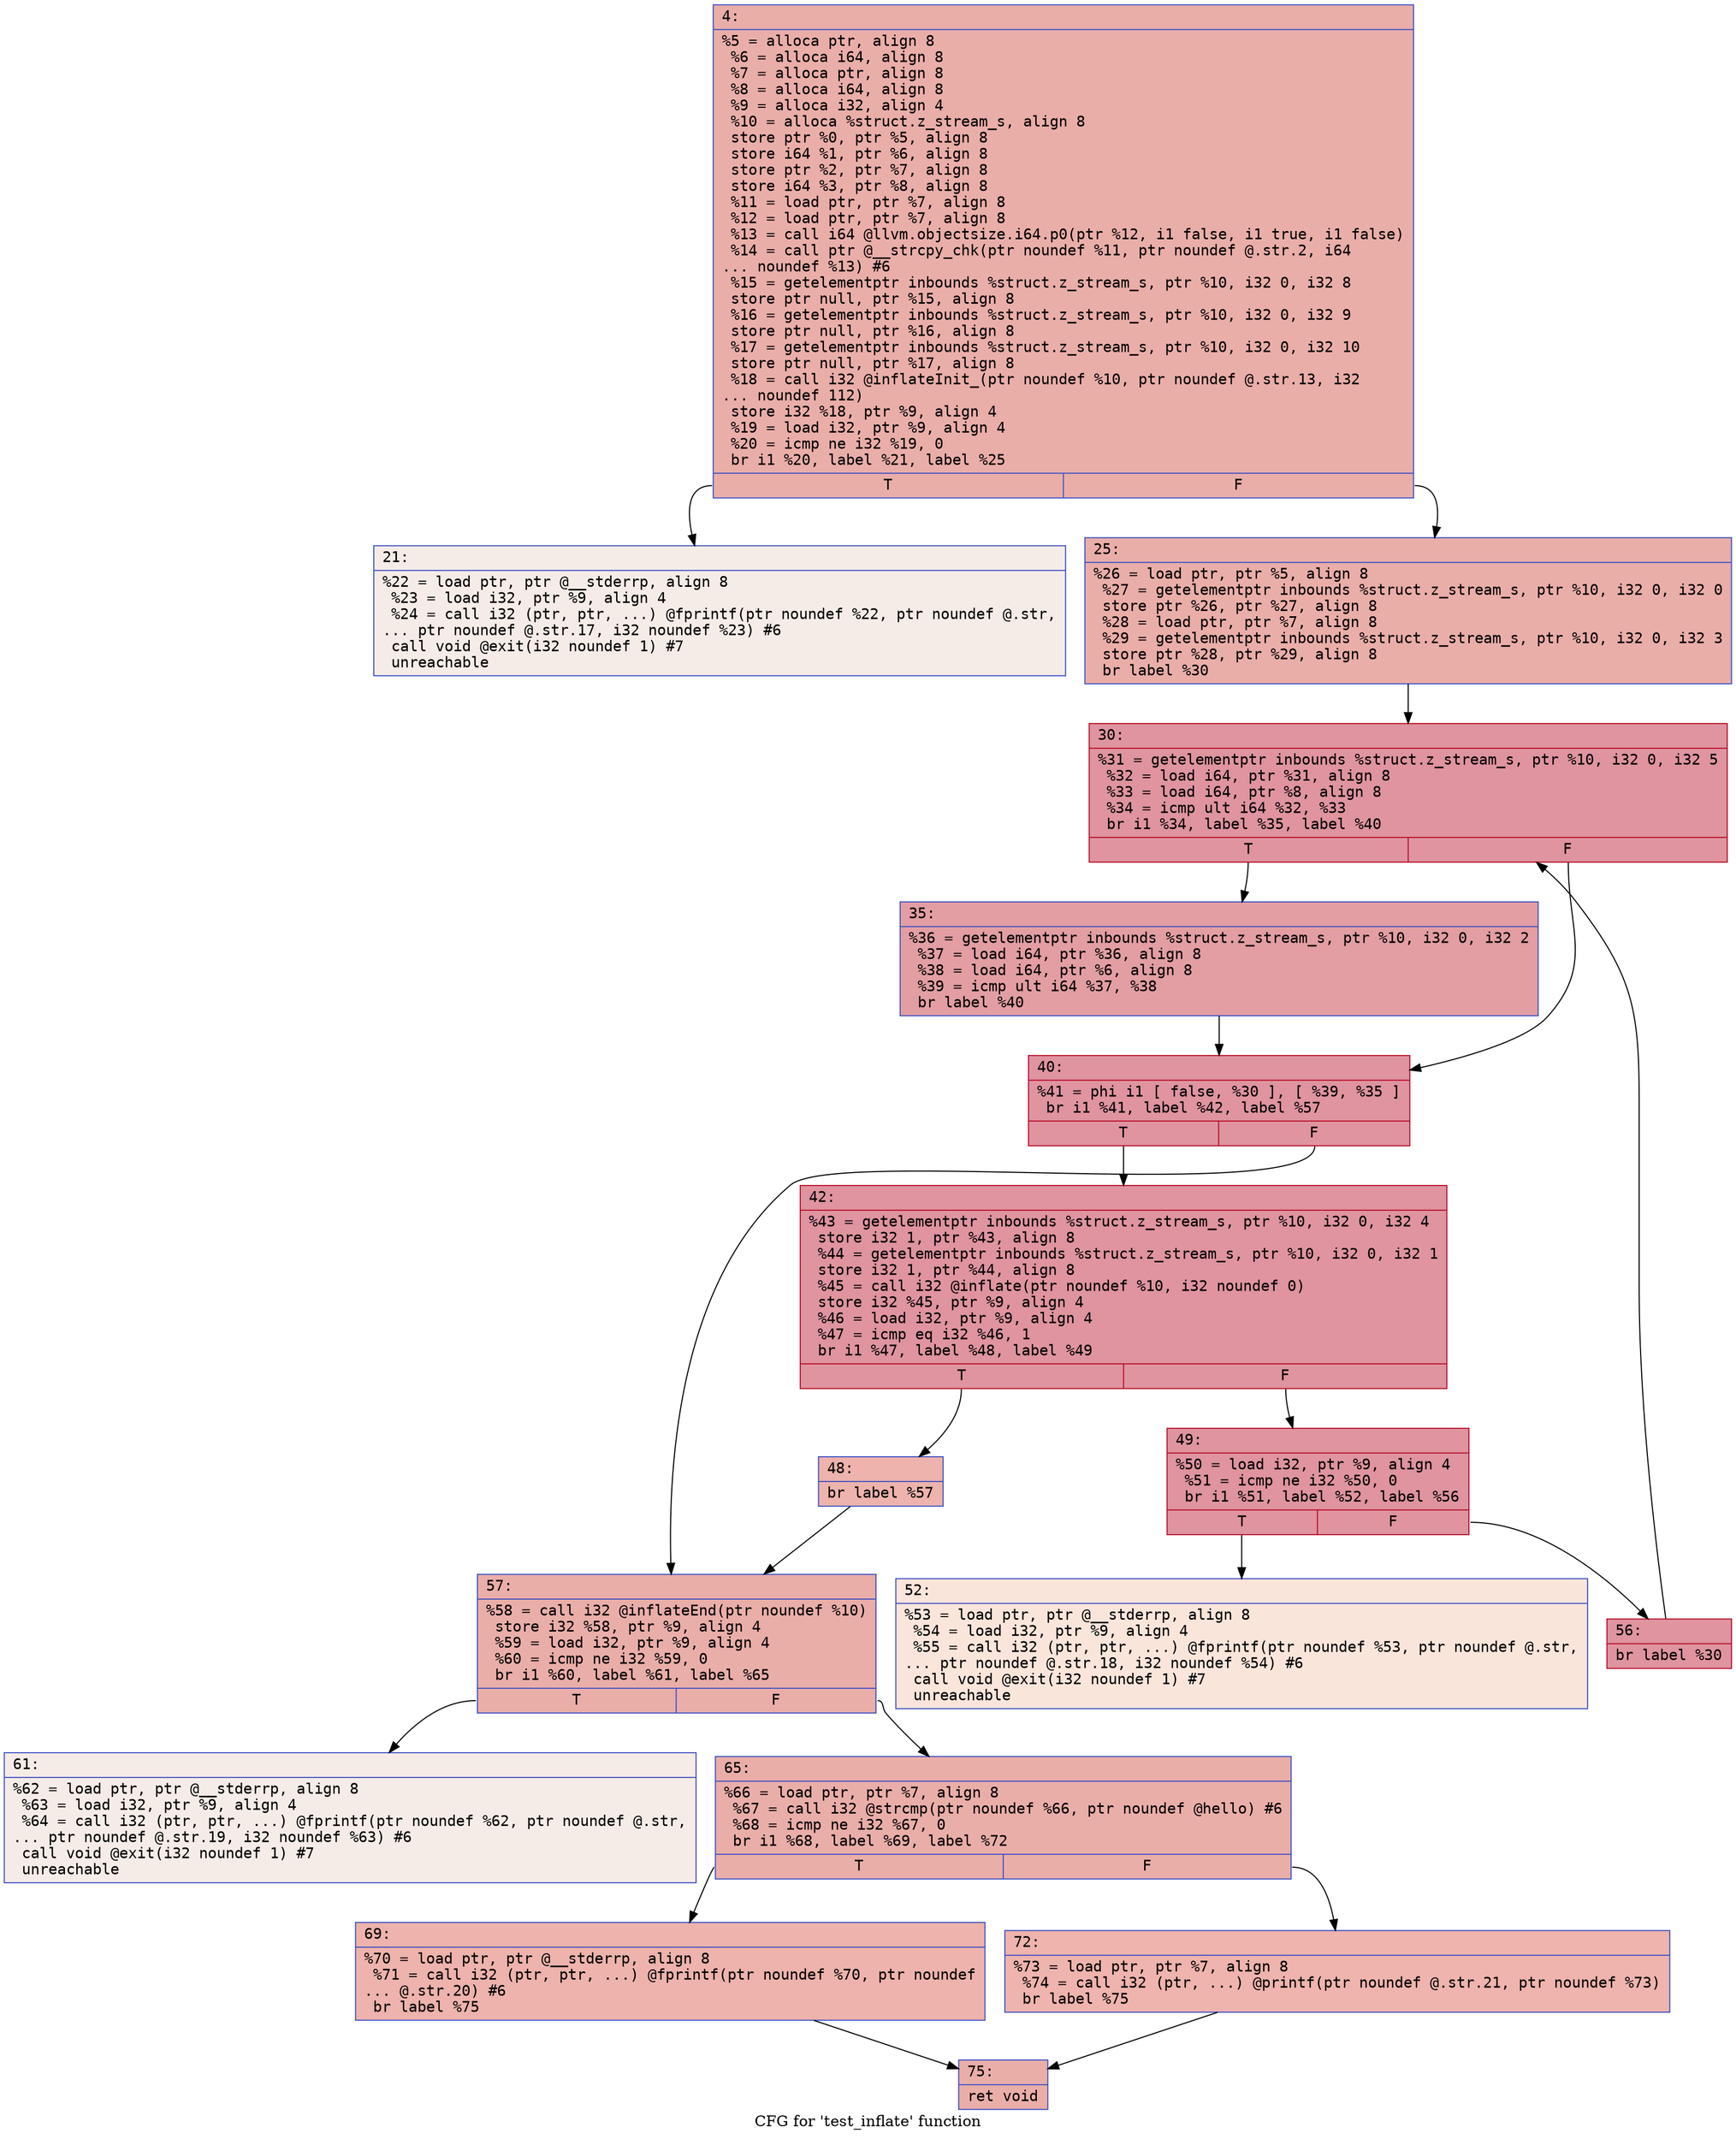 digraph "CFG for 'test_inflate' function" {
	label="CFG for 'test_inflate' function";

	Node0x600002d87020 [shape=record,color="#3d50c3ff", style=filled, fillcolor="#d0473d70" fontname="Courier",label="{4:\l|  %5 = alloca ptr, align 8\l  %6 = alloca i64, align 8\l  %7 = alloca ptr, align 8\l  %8 = alloca i64, align 8\l  %9 = alloca i32, align 4\l  %10 = alloca %struct.z_stream_s, align 8\l  store ptr %0, ptr %5, align 8\l  store i64 %1, ptr %6, align 8\l  store ptr %2, ptr %7, align 8\l  store i64 %3, ptr %8, align 8\l  %11 = load ptr, ptr %7, align 8\l  %12 = load ptr, ptr %7, align 8\l  %13 = call i64 @llvm.objectsize.i64.p0(ptr %12, i1 false, i1 true, i1 false)\l  %14 = call ptr @__strcpy_chk(ptr noundef %11, ptr noundef @.str.2, i64\l... noundef %13) #6\l  %15 = getelementptr inbounds %struct.z_stream_s, ptr %10, i32 0, i32 8\l  store ptr null, ptr %15, align 8\l  %16 = getelementptr inbounds %struct.z_stream_s, ptr %10, i32 0, i32 9\l  store ptr null, ptr %16, align 8\l  %17 = getelementptr inbounds %struct.z_stream_s, ptr %10, i32 0, i32 10\l  store ptr null, ptr %17, align 8\l  %18 = call i32 @inflateInit_(ptr noundef %10, ptr noundef @.str.13, i32\l... noundef 112)\l  store i32 %18, ptr %9, align 4\l  %19 = load i32, ptr %9, align 4\l  %20 = icmp ne i32 %19, 0\l  br i1 %20, label %21, label %25\l|{<s0>T|<s1>F}}"];
	Node0x600002d87020:s0 -> Node0x600002d871b0[tooltip="4 -> 21\nProbability 0.00%" ];
	Node0x600002d87020:s1 -> Node0x600002d87200[tooltip="4 -> 25\nProbability 100.00%" ];
	Node0x600002d871b0 [shape=record,color="#3d50c3ff", style=filled, fillcolor="#ead5c970" fontname="Courier",label="{21:\l|  %22 = load ptr, ptr @__stderrp, align 8\l  %23 = load i32, ptr %9, align 4\l  %24 = call i32 (ptr, ptr, ...) @fprintf(ptr noundef %22, ptr noundef @.str,\l... ptr noundef @.str.17, i32 noundef %23) #6\l  call void @exit(i32 noundef 1) #7\l  unreachable\l}"];
	Node0x600002d87200 [shape=record,color="#3d50c3ff", style=filled, fillcolor="#d0473d70" fontname="Courier",label="{25:\l|  %26 = load ptr, ptr %5, align 8\l  %27 = getelementptr inbounds %struct.z_stream_s, ptr %10, i32 0, i32 0\l  store ptr %26, ptr %27, align 8\l  %28 = load ptr, ptr %7, align 8\l  %29 = getelementptr inbounds %struct.z_stream_s, ptr %10, i32 0, i32 3\l  store ptr %28, ptr %29, align 8\l  br label %30\l}"];
	Node0x600002d87200 -> Node0x600002d87250[tooltip="25 -> 30\nProbability 100.00%" ];
	Node0x600002d87250 [shape=record,color="#b70d28ff", style=filled, fillcolor="#b70d2870" fontname="Courier",label="{30:\l|  %31 = getelementptr inbounds %struct.z_stream_s, ptr %10, i32 0, i32 5\l  %32 = load i64, ptr %31, align 8\l  %33 = load i64, ptr %8, align 8\l  %34 = icmp ult i64 %32, %33\l  br i1 %34, label %35, label %40\l|{<s0>T|<s1>F}}"];
	Node0x600002d87250:s0 -> Node0x600002d872a0[tooltip="30 -> 35\nProbability 50.00%" ];
	Node0x600002d87250:s1 -> Node0x600002d872f0[tooltip="30 -> 40\nProbability 50.00%" ];
	Node0x600002d872a0 [shape=record,color="#3d50c3ff", style=filled, fillcolor="#be242e70" fontname="Courier",label="{35:\l|  %36 = getelementptr inbounds %struct.z_stream_s, ptr %10, i32 0, i32 2\l  %37 = load i64, ptr %36, align 8\l  %38 = load i64, ptr %6, align 8\l  %39 = icmp ult i64 %37, %38\l  br label %40\l}"];
	Node0x600002d872a0 -> Node0x600002d872f0[tooltip="35 -> 40\nProbability 100.00%" ];
	Node0x600002d872f0 [shape=record,color="#b70d28ff", style=filled, fillcolor="#b70d2870" fontname="Courier",label="{40:\l|  %41 = phi i1 [ false, %30 ], [ %39, %35 ]\l  br i1 %41, label %42, label %57\l|{<s0>T|<s1>F}}"];
	Node0x600002d872f0:s0 -> Node0x600002d87340[tooltip="40 -> 42\nProbability 96.88%" ];
	Node0x600002d872f0:s1 -> Node0x600002d874d0[tooltip="40 -> 57\nProbability 3.12%" ];
	Node0x600002d87340 [shape=record,color="#b70d28ff", style=filled, fillcolor="#b70d2870" fontname="Courier",label="{42:\l|  %43 = getelementptr inbounds %struct.z_stream_s, ptr %10, i32 0, i32 4\l  store i32 1, ptr %43, align 8\l  %44 = getelementptr inbounds %struct.z_stream_s, ptr %10, i32 0, i32 1\l  store i32 1, ptr %44, align 8\l  %45 = call i32 @inflate(ptr noundef %10, i32 noundef 0)\l  store i32 %45, ptr %9, align 4\l  %46 = load i32, ptr %9, align 4\l  %47 = icmp eq i32 %46, 1\l  br i1 %47, label %48, label %49\l|{<s0>T|<s1>F}}"];
	Node0x600002d87340:s0 -> Node0x600002d87390[tooltip="42 -> 48\nProbability 3.12%" ];
	Node0x600002d87340:s1 -> Node0x600002d873e0[tooltip="42 -> 49\nProbability 96.88%" ];
	Node0x600002d87390 [shape=record,color="#3d50c3ff", style=filled, fillcolor="#d6524470" fontname="Courier",label="{48:\l|  br label %57\l}"];
	Node0x600002d87390 -> Node0x600002d874d0[tooltip="48 -> 57\nProbability 100.00%" ];
	Node0x600002d873e0 [shape=record,color="#b70d28ff", style=filled, fillcolor="#b70d2870" fontname="Courier",label="{49:\l|  %50 = load i32, ptr %9, align 4\l  %51 = icmp ne i32 %50, 0\l  br i1 %51, label %52, label %56\l|{<s0>T|<s1>F}}"];
	Node0x600002d873e0:s0 -> Node0x600002d87430[tooltip="49 -> 52\nProbability 0.00%" ];
	Node0x600002d873e0:s1 -> Node0x600002d87480[tooltip="49 -> 56\nProbability 100.00%" ];
	Node0x600002d87430 [shape=record,color="#3d50c3ff", style=filled, fillcolor="#f4c5ad70" fontname="Courier",label="{52:\l|  %53 = load ptr, ptr @__stderrp, align 8\l  %54 = load i32, ptr %9, align 4\l  %55 = call i32 (ptr, ptr, ...) @fprintf(ptr noundef %53, ptr noundef @.str,\l... ptr noundef @.str.18, i32 noundef %54) #6\l  call void @exit(i32 noundef 1) #7\l  unreachable\l}"];
	Node0x600002d87480 [shape=record,color="#b70d28ff", style=filled, fillcolor="#b70d2870" fontname="Courier",label="{56:\l|  br label %30\l}"];
	Node0x600002d87480 -> Node0x600002d87250[tooltip="56 -> 30\nProbability 100.00%" ];
	Node0x600002d874d0 [shape=record,color="#3d50c3ff", style=filled, fillcolor="#d0473d70" fontname="Courier",label="{57:\l|  %58 = call i32 @inflateEnd(ptr noundef %10)\l  store i32 %58, ptr %9, align 4\l  %59 = load i32, ptr %9, align 4\l  %60 = icmp ne i32 %59, 0\l  br i1 %60, label %61, label %65\l|{<s0>T|<s1>F}}"];
	Node0x600002d874d0:s0 -> Node0x600002d87520[tooltip="57 -> 61\nProbability 0.00%" ];
	Node0x600002d874d0:s1 -> Node0x600002d87570[tooltip="57 -> 65\nProbability 100.00%" ];
	Node0x600002d87520 [shape=record,color="#3d50c3ff", style=filled, fillcolor="#ead5c970" fontname="Courier",label="{61:\l|  %62 = load ptr, ptr @__stderrp, align 8\l  %63 = load i32, ptr %9, align 4\l  %64 = call i32 (ptr, ptr, ...) @fprintf(ptr noundef %62, ptr noundef @.str,\l... ptr noundef @.str.19, i32 noundef %63) #6\l  call void @exit(i32 noundef 1) #7\l  unreachable\l}"];
	Node0x600002d87570 [shape=record,color="#3d50c3ff", style=filled, fillcolor="#d0473d70" fontname="Courier",label="{65:\l|  %66 = load ptr, ptr %7, align 8\l  %67 = call i32 @strcmp(ptr noundef %66, ptr noundef @hello) #6\l  %68 = icmp ne i32 %67, 0\l  br i1 %68, label %69, label %72\l|{<s0>T|<s1>F}}"];
	Node0x600002d87570:s0 -> Node0x600002d875c0[tooltip="65 -> 69\nProbability 62.50%" ];
	Node0x600002d87570:s1 -> Node0x600002d87610[tooltip="65 -> 72\nProbability 37.50%" ];
	Node0x600002d875c0 [shape=record,color="#3d50c3ff", style=filled, fillcolor="#d6524470" fontname="Courier",label="{69:\l|  %70 = load ptr, ptr @__stderrp, align 8\l  %71 = call i32 (ptr, ptr, ...) @fprintf(ptr noundef %70, ptr noundef\l... @.str.20) #6\l  br label %75\l}"];
	Node0x600002d875c0 -> Node0x600002d87660[tooltip="69 -> 75\nProbability 100.00%" ];
	Node0x600002d87610 [shape=record,color="#3d50c3ff", style=filled, fillcolor="#d8564670" fontname="Courier",label="{72:\l|  %73 = load ptr, ptr %7, align 8\l  %74 = call i32 (ptr, ...) @printf(ptr noundef @.str.21, ptr noundef %73)\l  br label %75\l}"];
	Node0x600002d87610 -> Node0x600002d87660[tooltip="72 -> 75\nProbability 100.00%" ];
	Node0x600002d87660 [shape=record,color="#3d50c3ff", style=filled, fillcolor="#d0473d70" fontname="Courier",label="{75:\l|  ret void\l}"];
}
